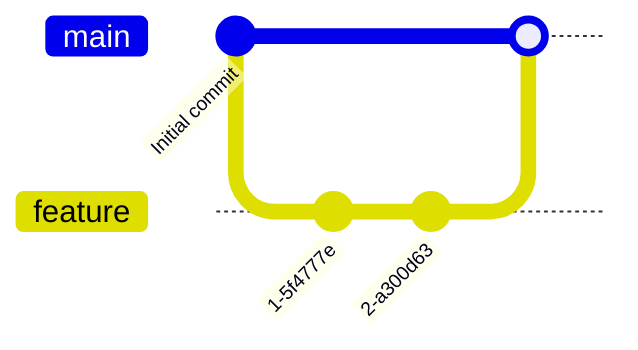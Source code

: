 gitGraph
    commit id: "Initial commit"
    branch feature
    commit
    commit
    checkout main
    merge feature